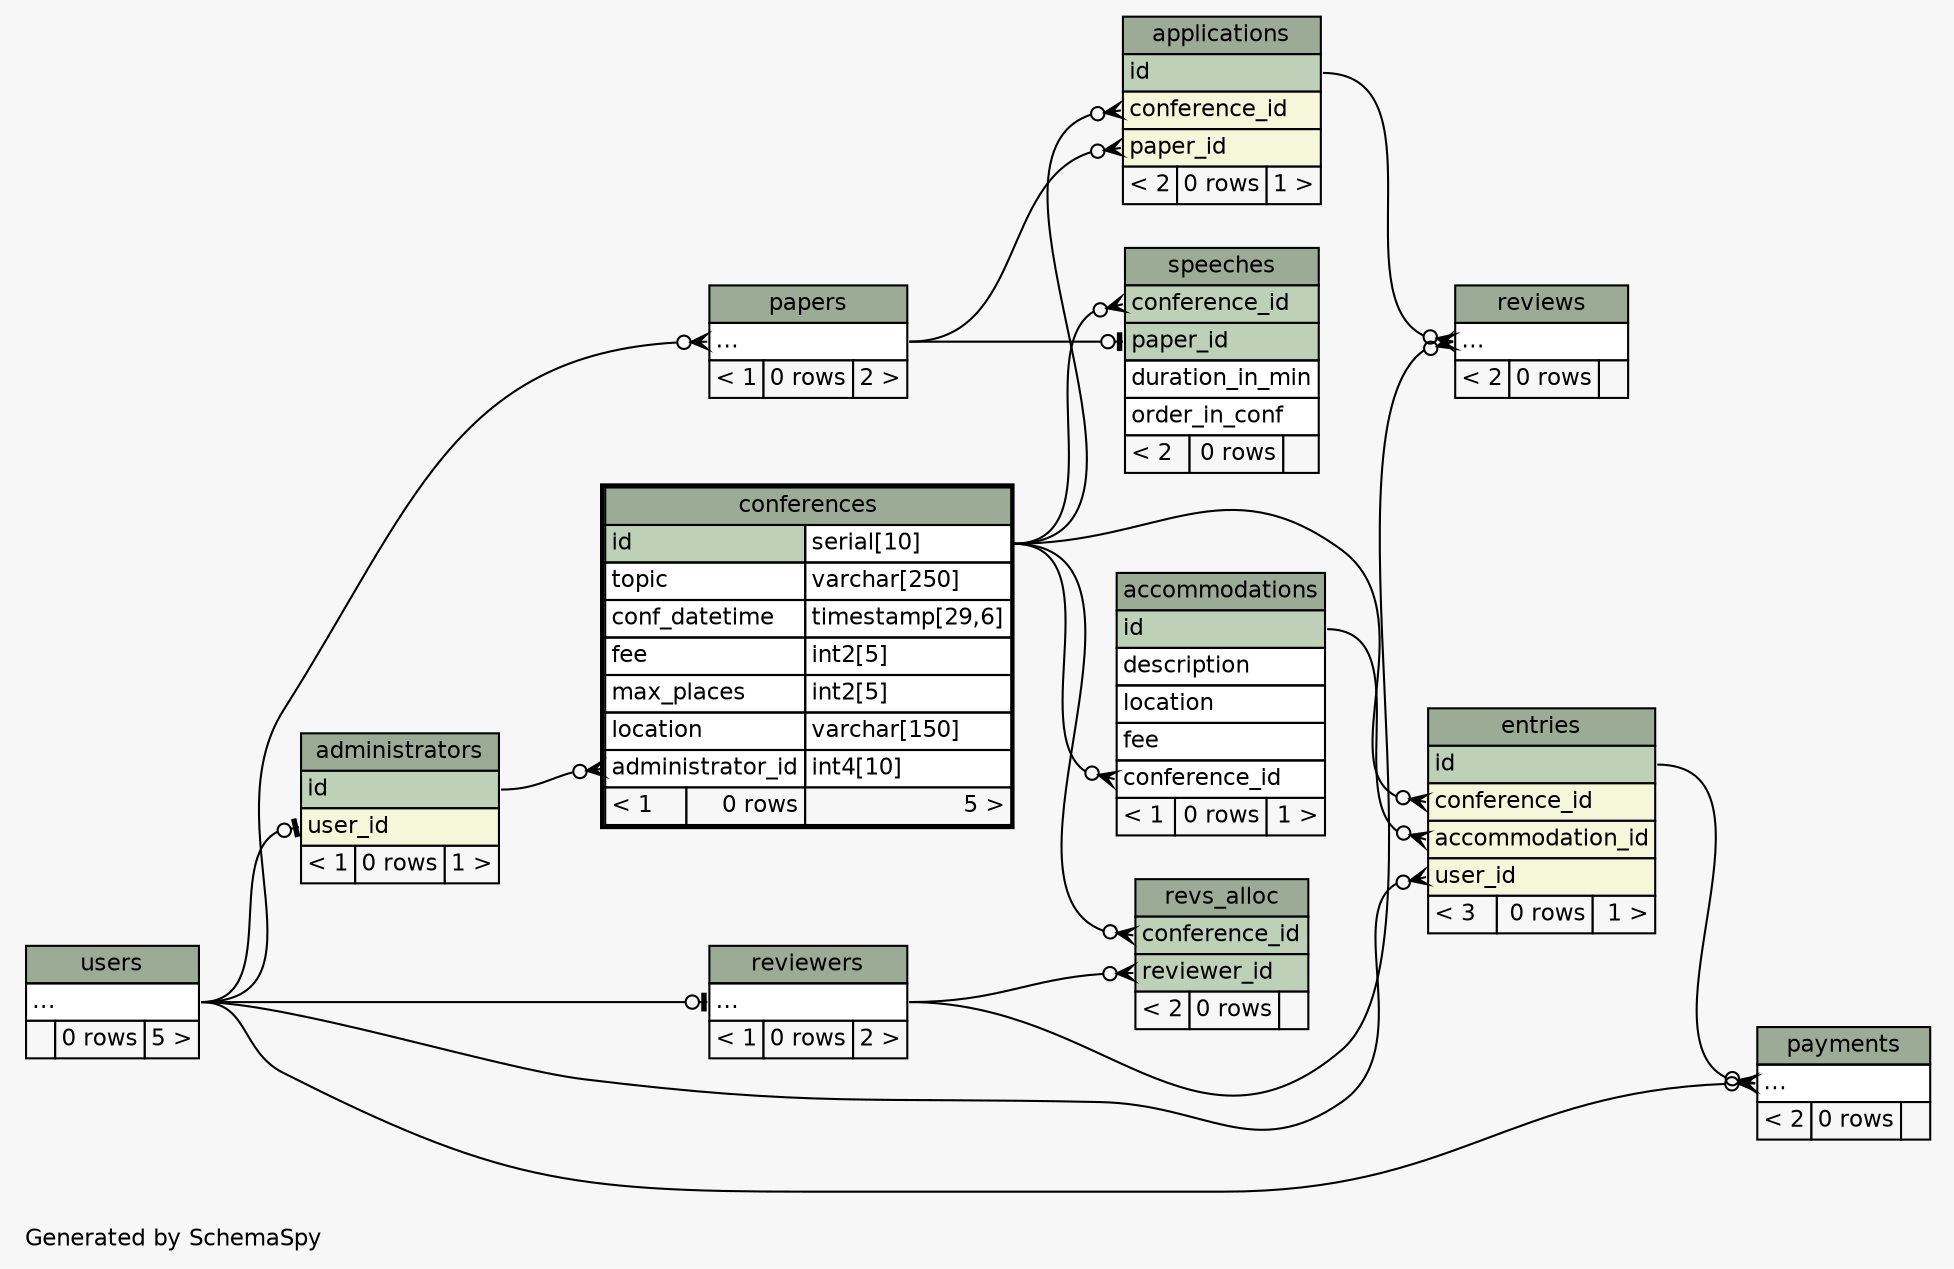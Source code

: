 // dot 2.38.0 on Windows 10 10.0
// SchemaSpy rev 590
digraph "twoDegreesRelationshipsDiagram" {
  graph [
    rankdir="RL"
    bgcolor="#f7f7f7"
    label="\nGenerated by SchemaSpy"
    labeljust="l"
    nodesep="0.18"
    ranksep="0.46"
    fontname="Helvetica"
    fontsize="11"
  ];
  node [
    fontname="Helvetica"
    fontsize="11"
    shape="plaintext"
  ];
  edge [
    arrowsize="0.8"
  ];
  "accommodations":"conference_id":w -> "conferences":"id.type":e [arrowhead=none dir=back arrowtail=crowodot];
  "administrators":"user_id":w -> "users":"elipses":e [arrowhead=none dir=back arrowtail=teeodot];
  "applications":"conference_id":w -> "conferences":"id.type":e [arrowhead=none dir=back arrowtail=crowodot];
  "applications":"paper_id":w -> "papers":"elipses":e [arrowhead=none dir=back arrowtail=crowodot];
  "conferences":"administrator_id":w -> "administrators":"id":e [arrowhead=none dir=back arrowtail=crowodot];
  "entries":"accommodation_id":w -> "accommodations":"id":e [arrowhead=none dir=back arrowtail=crowodot];
  "entries":"conference_id":w -> "conferences":"id.type":e [arrowhead=none dir=back arrowtail=crowodot];
  "entries":"user_id":w -> "users":"elipses":e [arrowhead=none dir=back arrowtail=crowodot];
  "papers":"elipses":w -> "users":"elipses":e [arrowhead=none dir=back arrowtail=crowodot];
  "payments":"elipses":w -> "entries":"id":e [arrowhead=none dir=back arrowtail=crowodot];
  "payments":"elipses":w -> "users":"elipses":e [arrowhead=none dir=back arrowtail=crowodot];
  "reviewers":"elipses":w -> "users":"elipses":e [arrowhead=none dir=back arrowtail=teeodot];
  "reviews":"elipses":w -> "applications":"id":e [arrowhead=none dir=back arrowtail=crowodot];
  "reviews":"elipses":w -> "reviewers":"elipses":e [arrowhead=none dir=back arrowtail=crowodot];
  "revs_alloc":"conference_id":w -> "conferences":"id.type":e [arrowhead=none dir=back arrowtail=crowodot];
  "revs_alloc":"reviewer_id":w -> "reviewers":"elipses":e [arrowhead=none dir=back arrowtail=crowodot];
  "speeches":"conference_id":w -> "conferences":"id.type":e [arrowhead=none dir=back arrowtail=crowodot];
  "speeches":"paper_id":w -> "papers":"elipses":e [arrowhead=none dir=back arrowtail=teeodot];
  "accommodations" [
    label=<
    <TABLE BORDER="0" CELLBORDER="1" CELLSPACING="0" BGCOLOR="#ffffff">
      <TR><TD COLSPAN="3" BGCOLOR="#9bab96" ALIGN="CENTER">accommodations</TD></TR>
      <TR><TD PORT="id" COLSPAN="3" BGCOLOR="#bed1b8" ALIGN="LEFT">id</TD></TR>
      <TR><TD PORT="description" COLSPAN="3" ALIGN="LEFT">description</TD></TR>
      <TR><TD PORT="location" COLSPAN="3" ALIGN="LEFT">location</TD></TR>
      <TR><TD PORT="fee" COLSPAN="3" ALIGN="LEFT">fee</TD></TR>
      <TR><TD PORT="conference_id" COLSPAN="3" ALIGN="LEFT">conference_id</TD></TR>
      <TR><TD ALIGN="LEFT" BGCOLOR="#f7f7f7">&lt; 1</TD><TD ALIGN="RIGHT" BGCOLOR="#f7f7f7">0 rows</TD><TD ALIGN="RIGHT" BGCOLOR="#f7f7f7">1 &gt;</TD></TR>
    </TABLE>>
    URL="accommodations.html"
    tooltip="accommodations"
  ];
  "administrators" [
    label=<
    <TABLE BORDER="0" CELLBORDER="1" CELLSPACING="0" BGCOLOR="#ffffff">
      <TR><TD COLSPAN="3" BGCOLOR="#9bab96" ALIGN="CENTER">administrators</TD></TR>
      <TR><TD PORT="id" COLSPAN="3" BGCOLOR="#bed1b8" ALIGN="LEFT">id</TD></TR>
      <TR><TD PORT="user_id" COLSPAN="3" BGCOLOR="#f4f7da" ALIGN="LEFT">user_id</TD></TR>
      <TR><TD ALIGN="LEFT" BGCOLOR="#f7f7f7">&lt; 1</TD><TD ALIGN="RIGHT" BGCOLOR="#f7f7f7">0 rows</TD><TD ALIGN="RIGHT" BGCOLOR="#f7f7f7">1 &gt;</TD></TR>
    </TABLE>>
    URL="administrators.html"
    tooltip="administrators"
  ];
  "applications" [
    label=<
    <TABLE BORDER="0" CELLBORDER="1" CELLSPACING="0" BGCOLOR="#ffffff">
      <TR><TD COLSPAN="3" BGCOLOR="#9bab96" ALIGN="CENTER">applications</TD></TR>
      <TR><TD PORT="id" COLSPAN="3" BGCOLOR="#bed1b8" ALIGN="LEFT">id</TD></TR>
      <TR><TD PORT="conference_id" COLSPAN="3" BGCOLOR="#f4f7da" ALIGN="LEFT">conference_id</TD></TR>
      <TR><TD PORT="paper_id" COLSPAN="3" BGCOLOR="#f4f7da" ALIGN="LEFT">paper_id</TD></TR>
      <TR><TD ALIGN="LEFT" BGCOLOR="#f7f7f7">&lt; 2</TD><TD ALIGN="RIGHT" BGCOLOR="#f7f7f7">0 rows</TD><TD ALIGN="RIGHT" BGCOLOR="#f7f7f7">1 &gt;</TD></TR>
    </TABLE>>
    URL="applications.html"
    tooltip="applications"
  ];
  "conferences" [
    label=<
    <TABLE BORDER="2" CELLBORDER="1" CELLSPACING="0" BGCOLOR="#ffffff">
      <TR><TD COLSPAN="3" BGCOLOR="#9bab96" ALIGN="CENTER">conferences</TD></TR>
      <TR><TD PORT="id" COLSPAN="2" BGCOLOR="#bed1b8" ALIGN="LEFT">id</TD><TD PORT="id.type" ALIGN="LEFT">serial[10]</TD></TR>
      <TR><TD PORT="topic" COLSPAN="2" ALIGN="LEFT">topic</TD><TD PORT="topic.type" ALIGN="LEFT">varchar[250]</TD></TR>
      <TR><TD PORT="conf_datetime" COLSPAN="2" ALIGN="LEFT">conf_datetime</TD><TD PORT="conf_datetime.type" ALIGN="LEFT">timestamp[29,6]</TD></TR>
      <TR><TD PORT="fee" COLSPAN="2" ALIGN="LEFT">fee</TD><TD PORT="fee.type" ALIGN="LEFT">int2[5]</TD></TR>
      <TR><TD PORT="max_places" COLSPAN="2" ALIGN="LEFT">max_places</TD><TD PORT="max_places.type" ALIGN="LEFT">int2[5]</TD></TR>
      <TR><TD PORT="location" COLSPAN="2" ALIGN="LEFT">location</TD><TD PORT="location.type" ALIGN="LEFT">varchar[150]</TD></TR>
      <TR><TD PORT="administrator_id" COLSPAN="2" ALIGN="LEFT">administrator_id</TD><TD PORT="administrator_id.type" ALIGN="LEFT">int4[10]</TD></TR>
      <TR><TD ALIGN="LEFT" BGCOLOR="#f7f7f7">&lt; 1</TD><TD ALIGN="RIGHT" BGCOLOR="#f7f7f7">0 rows</TD><TD ALIGN="RIGHT" BGCOLOR="#f7f7f7">5 &gt;</TD></TR>
    </TABLE>>
    URL="conferences.html"
    tooltip="conferences"
  ];
  "entries" [
    label=<
    <TABLE BORDER="0" CELLBORDER="1" CELLSPACING="0" BGCOLOR="#ffffff">
      <TR><TD COLSPAN="3" BGCOLOR="#9bab96" ALIGN="CENTER">entries</TD></TR>
      <TR><TD PORT="id" COLSPAN="3" BGCOLOR="#bed1b8" ALIGN="LEFT">id</TD></TR>
      <TR><TD PORT="conference_id" COLSPAN="3" BGCOLOR="#f4f7da" ALIGN="LEFT">conference_id</TD></TR>
      <TR><TD PORT="accommodation_id" COLSPAN="3" BGCOLOR="#f4f7da" ALIGN="LEFT">accommodation_id</TD></TR>
      <TR><TD PORT="user_id" COLSPAN="3" BGCOLOR="#f4f7da" ALIGN="LEFT">user_id</TD></TR>
      <TR><TD ALIGN="LEFT" BGCOLOR="#f7f7f7">&lt; 3</TD><TD ALIGN="RIGHT" BGCOLOR="#f7f7f7">0 rows</TD><TD ALIGN="RIGHT" BGCOLOR="#f7f7f7">1 &gt;</TD></TR>
    </TABLE>>
    URL="entries.html"
    tooltip="entries"
  ];
  "papers" [
    label=<
    <TABLE BORDER="0" CELLBORDER="1" CELLSPACING="0" BGCOLOR="#ffffff">
      <TR><TD COLSPAN="3" BGCOLOR="#9bab96" ALIGN="CENTER">papers</TD></TR>
      <TR><TD PORT="elipses" COLSPAN="3" ALIGN="LEFT">...</TD></TR>
      <TR><TD ALIGN="LEFT" BGCOLOR="#f7f7f7">&lt; 1</TD><TD ALIGN="RIGHT" BGCOLOR="#f7f7f7">0 rows</TD><TD ALIGN="RIGHT" BGCOLOR="#f7f7f7">2 &gt;</TD></TR>
    </TABLE>>
    URL="papers.html"
    tooltip="papers"
  ];
  "payments" [
    label=<
    <TABLE BORDER="0" CELLBORDER="1" CELLSPACING="0" BGCOLOR="#ffffff">
      <TR><TD COLSPAN="3" BGCOLOR="#9bab96" ALIGN="CENTER">payments</TD></TR>
      <TR><TD PORT="elipses" COLSPAN="3" ALIGN="LEFT">...</TD></TR>
      <TR><TD ALIGN="LEFT" BGCOLOR="#f7f7f7">&lt; 2</TD><TD ALIGN="RIGHT" BGCOLOR="#f7f7f7">0 rows</TD><TD ALIGN="RIGHT" BGCOLOR="#f7f7f7">  </TD></TR>
    </TABLE>>
    URL="payments.html"
    tooltip="payments"
  ];
  "reviewers" [
    label=<
    <TABLE BORDER="0" CELLBORDER="1" CELLSPACING="0" BGCOLOR="#ffffff">
      <TR><TD COLSPAN="3" BGCOLOR="#9bab96" ALIGN="CENTER">reviewers</TD></TR>
      <TR><TD PORT="elipses" COLSPAN="3" ALIGN="LEFT">...</TD></TR>
      <TR><TD ALIGN="LEFT" BGCOLOR="#f7f7f7">&lt; 1</TD><TD ALIGN="RIGHT" BGCOLOR="#f7f7f7">0 rows</TD><TD ALIGN="RIGHT" BGCOLOR="#f7f7f7">2 &gt;</TD></TR>
    </TABLE>>
    URL="reviewers.html"
    tooltip="reviewers"
  ];
  "reviews" [
    label=<
    <TABLE BORDER="0" CELLBORDER="1" CELLSPACING="0" BGCOLOR="#ffffff">
      <TR><TD COLSPAN="3" BGCOLOR="#9bab96" ALIGN="CENTER">reviews</TD></TR>
      <TR><TD PORT="elipses" COLSPAN="3" ALIGN="LEFT">...</TD></TR>
      <TR><TD ALIGN="LEFT" BGCOLOR="#f7f7f7">&lt; 2</TD><TD ALIGN="RIGHT" BGCOLOR="#f7f7f7">0 rows</TD><TD ALIGN="RIGHT" BGCOLOR="#f7f7f7">  </TD></TR>
    </TABLE>>
    URL="reviews.html"
    tooltip="reviews"
  ];
  "revs_alloc" [
    label=<
    <TABLE BORDER="0" CELLBORDER="1" CELLSPACING="0" BGCOLOR="#ffffff">
      <TR><TD COLSPAN="3" BGCOLOR="#9bab96" ALIGN="CENTER">revs_alloc</TD></TR>
      <TR><TD PORT="conference_id" COLSPAN="3" BGCOLOR="#bed1b8" ALIGN="LEFT">conference_id</TD></TR>
      <TR><TD PORT="reviewer_id" COLSPAN="3" BGCOLOR="#bed1b8" ALIGN="LEFT">reviewer_id</TD></TR>
      <TR><TD ALIGN="LEFT" BGCOLOR="#f7f7f7">&lt; 2</TD><TD ALIGN="RIGHT" BGCOLOR="#f7f7f7">0 rows</TD><TD ALIGN="RIGHT" BGCOLOR="#f7f7f7">  </TD></TR>
    </TABLE>>
    URL="revs_alloc.html"
    tooltip="revs_alloc"
  ];
  "speeches" [
    label=<
    <TABLE BORDER="0" CELLBORDER="1" CELLSPACING="0" BGCOLOR="#ffffff">
      <TR><TD COLSPAN="3" BGCOLOR="#9bab96" ALIGN="CENTER">speeches</TD></TR>
      <TR><TD PORT="conference_id" COLSPAN="3" BGCOLOR="#bed1b8" ALIGN="LEFT">conference_id</TD></TR>
      <TR><TD PORT="paper_id" COLSPAN="3" BGCOLOR="#bed1b8" ALIGN="LEFT">paper_id</TD></TR>
      <TR><TD PORT="duration_in_min" COLSPAN="3" ALIGN="LEFT">duration_in_min</TD></TR>
      <TR><TD PORT="order_in_conf" COLSPAN="3" ALIGN="LEFT">order_in_conf</TD></TR>
      <TR><TD ALIGN="LEFT" BGCOLOR="#f7f7f7">&lt; 2</TD><TD ALIGN="RIGHT" BGCOLOR="#f7f7f7">0 rows</TD><TD ALIGN="RIGHT" BGCOLOR="#f7f7f7">  </TD></TR>
    </TABLE>>
    URL="speeches.html"
    tooltip="speeches"
  ];
  "users" [
    label=<
    <TABLE BORDER="0" CELLBORDER="1" CELLSPACING="0" BGCOLOR="#ffffff">
      <TR><TD COLSPAN="3" BGCOLOR="#9bab96" ALIGN="CENTER">users</TD></TR>
      <TR><TD PORT="elipses" COLSPAN="3" ALIGN="LEFT">...</TD></TR>
      <TR><TD ALIGN="LEFT" BGCOLOR="#f7f7f7">  </TD><TD ALIGN="RIGHT" BGCOLOR="#f7f7f7">0 rows</TD><TD ALIGN="RIGHT" BGCOLOR="#f7f7f7">5 &gt;</TD></TR>
    </TABLE>>
    URL="users.html"
    tooltip="users"
  ];
}
